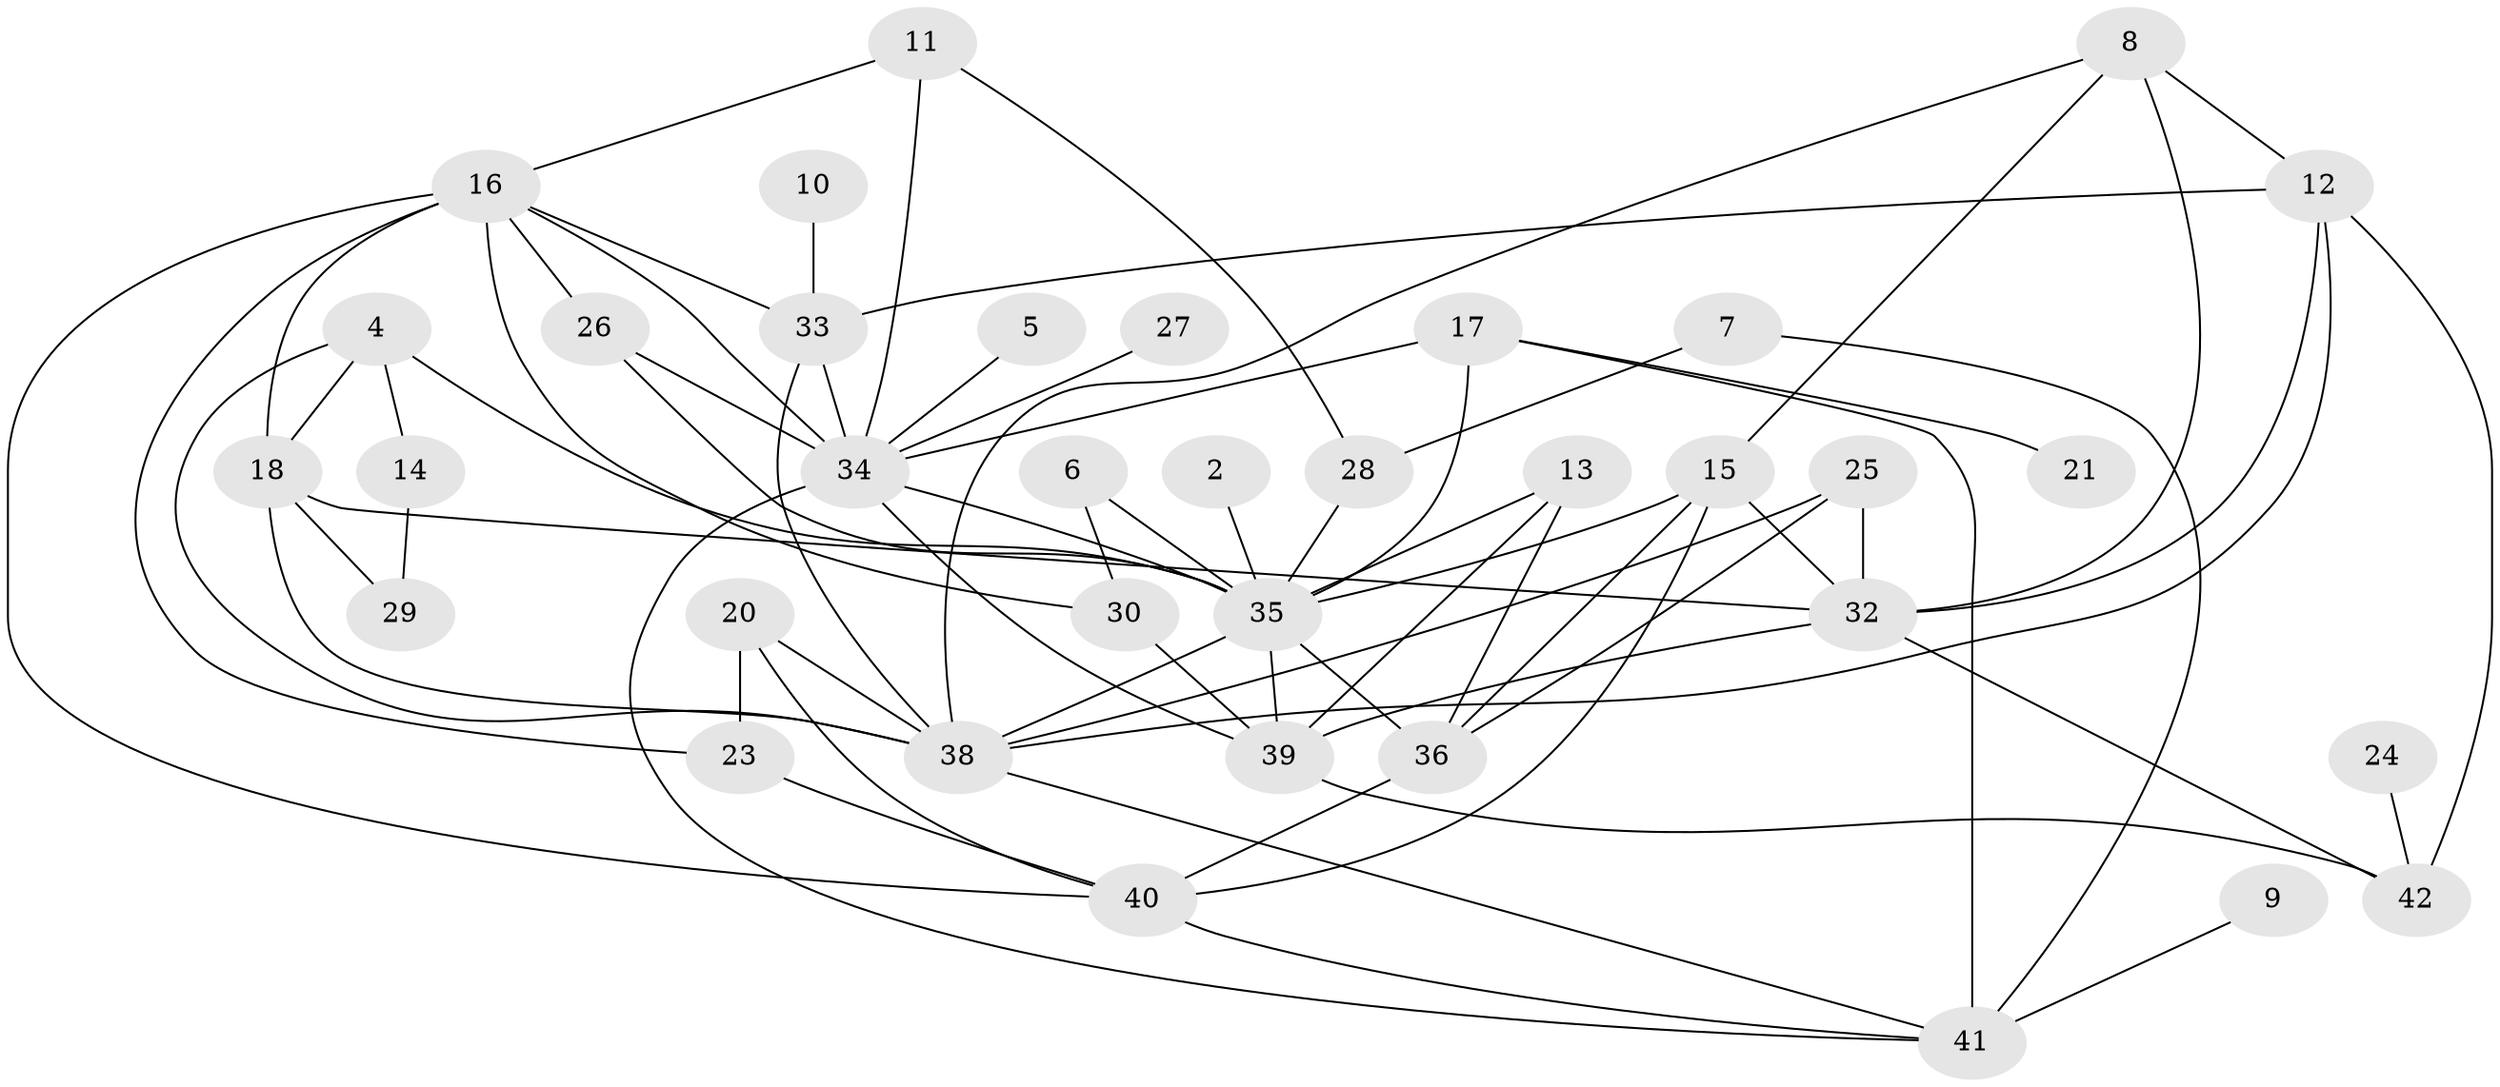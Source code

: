 // original degree distribution, {1: 0.1686746987951807, 0: 0.060240963855421686, 3: 0.20481927710843373, 2: 0.21686746987951808, 4: 0.18072289156626506, 7: 0.024096385542168676, 5: 0.10843373493975904, 6: 0.03614457831325301}
// Generated by graph-tools (version 1.1) at 2025/25/03/09/25 03:25:23]
// undirected, 36 vertices, 72 edges
graph export_dot {
graph [start="1"]
  node [color=gray90,style=filled];
  2;
  4;
  5;
  6;
  7;
  8;
  9;
  10;
  11;
  12;
  13;
  14;
  15;
  16;
  17;
  18;
  20;
  21;
  23;
  24;
  25;
  26;
  27;
  28;
  29;
  30;
  32;
  33;
  34;
  35;
  36;
  38;
  39;
  40;
  41;
  42;
  2 -- 35 [weight=1.0];
  4 -- 14 [weight=1.0];
  4 -- 18 [weight=1.0];
  4 -- 35 [weight=1.0];
  4 -- 38 [weight=1.0];
  5 -- 34 [weight=1.0];
  6 -- 30 [weight=1.0];
  6 -- 35 [weight=2.0];
  7 -- 28 [weight=1.0];
  7 -- 41 [weight=1.0];
  8 -- 12 [weight=1.0];
  8 -- 15 [weight=1.0];
  8 -- 32 [weight=1.0];
  8 -- 38 [weight=1.0];
  9 -- 41 [weight=2.0];
  10 -- 33 [weight=1.0];
  11 -- 16 [weight=1.0];
  11 -- 28 [weight=1.0];
  11 -- 34 [weight=1.0];
  12 -- 32 [weight=1.0];
  12 -- 33 [weight=1.0];
  12 -- 38 [weight=1.0];
  12 -- 42 [weight=2.0];
  13 -- 35 [weight=1.0];
  13 -- 36 [weight=1.0];
  13 -- 39 [weight=1.0];
  14 -- 29 [weight=1.0];
  15 -- 32 [weight=1.0];
  15 -- 35 [weight=1.0];
  15 -- 36 [weight=1.0];
  15 -- 40 [weight=1.0];
  16 -- 18 [weight=1.0];
  16 -- 23 [weight=1.0];
  16 -- 26 [weight=1.0];
  16 -- 30 [weight=1.0];
  16 -- 33 [weight=1.0];
  16 -- 34 [weight=1.0];
  16 -- 40 [weight=2.0];
  17 -- 21 [weight=1.0];
  17 -- 34 [weight=2.0];
  17 -- 35 [weight=1.0];
  17 -- 41 [weight=1.0];
  18 -- 29 [weight=1.0];
  18 -- 32 [weight=1.0];
  18 -- 38 [weight=1.0];
  20 -- 23 [weight=1.0];
  20 -- 38 [weight=1.0];
  20 -- 40 [weight=1.0];
  23 -- 40 [weight=1.0];
  24 -- 42 [weight=1.0];
  25 -- 32 [weight=1.0];
  25 -- 36 [weight=1.0];
  25 -- 38 [weight=1.0];
  26 -- 34 [weight=1.0];
  26 -- 35 [weight=1.0];
  27 -- 34 [weight=1.0];
  28 -- 35 [weight=1.0];
  30 -- 39 [weight=1.0];
  32 -- 39 [weight=1.0];
  32 -- 42 [weight=1.0];
  33 -- 34 [weight=1.0];
  33 -- 38 [weight=1.0];
  34 -- 35 [weight=1.0];
  34 -- 39 [weight=1.0];
  34 -- 41 [weight=1.0];
  35 -- 36 [weight=1.0];
  35 -- 38 [weight=1.0];
  35 -- 39 [weight=1.0];
  36 -- 40 [weight=2.0];
  38 -- 41 [weight=1.0];
  39 -- 42 [weight=1.0];
  40 -- 41 [weight=1.0];
}
